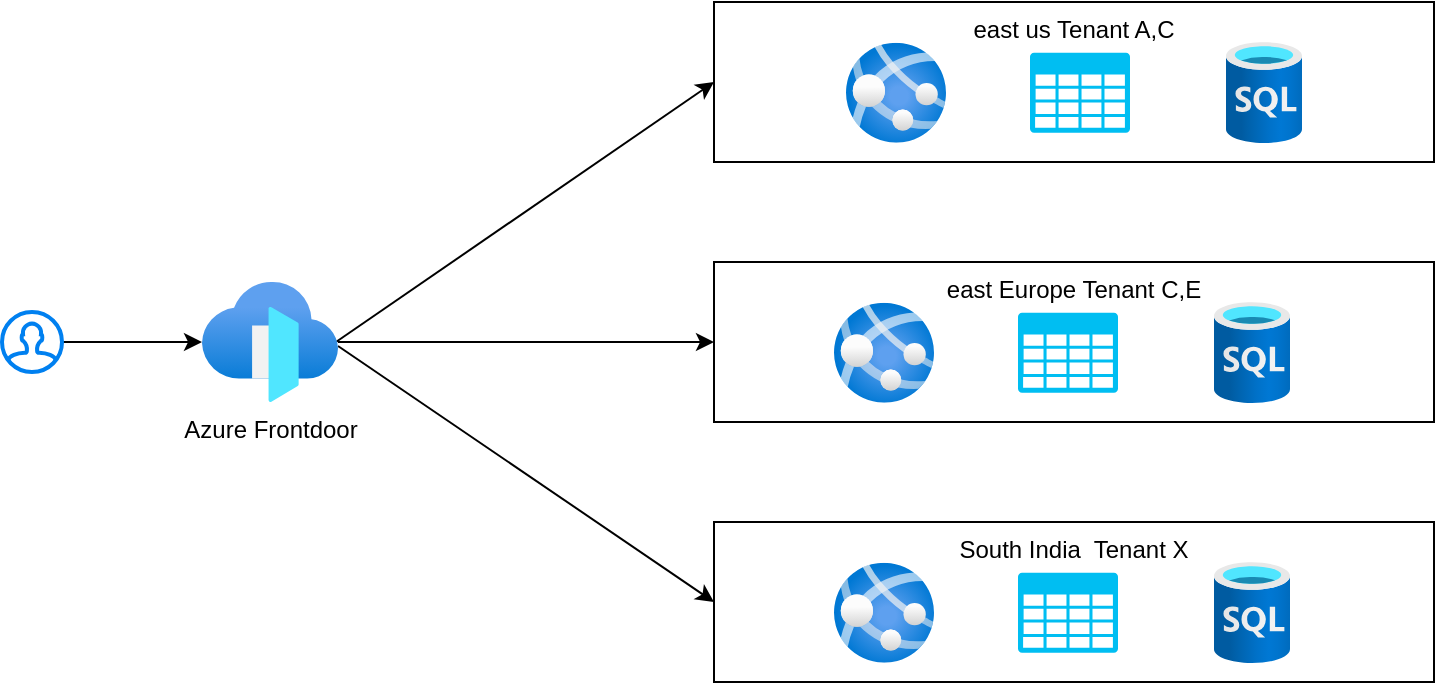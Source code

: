 <mxfile>
    <diagram id="ChQhIHDzIP7z-dxpjszP" name="Page-1">
        <mxGraphModel dx="1212" dy="956" grid="1" gridSize="10" guides="1" tooltips="1" connect="1" arrows="1" fold="1" page="1" pageScale="1" pageWidth="850" pageHeight="1100" math="0" shadow="0">
            <root>
                <mxCell id="0"/>
                <mxCell id="1" parent="0"/>
                <mxCell id="2" value="" style="aspect=fixed;html=1;points=[];align=center;image;fontSize=12;image=img/lib/azure2/app_services/App_Services.svg;flipH=0;" parent="1" vertex="1">
                    <mxGeometry x="432" y="220.34" width="50" height="50" as="geometry"/>
                </mxCell>
                <mxCell id="3" value="" style="verticalLabelPosition=bottom;html=1;verticalAlign=top;align=center;strokeColor=none;fillColor=#00BEF2;shape=mxgraph.azure.storage;pointerEvents=1;flipH=0;" parent="1" vertex="1">
                    <mxGeometry x="524" y="225.34" width="50" height="40" as="geometry"/>
                </mxCell>
                <mxCell id="4" value="" style="aspect=fixed;html=1;points=[];align=center;image;fontSize=12;image=img/lib/azure2/databases/SQL_Database.svg;flipH=0;" parent="1" vertex="1">
                    <mxGeometry x="622" y="220.005" width="38" height="50.67" as="geometry"/>
                </mxCell>
                <mxCell id="18" value="east us Tenant A,C" style="rounded=0;whiteSpace=wrap;html=1;fillColor=none;verticalAlign=top;" parent="1" vertex="1">
                    <mxGeometry x="366" y="200" width="360" height="80" as="geometry"/>
                </mxCell>
                <mxCell id="19" value="east Europe Tenant C,E" style="rounded=0;whiteSpace=wrap;html=1;fillColor=none;verticalAlign=top;" parent="1" vertex="1">
                    <mxGeometry x="366" y="330" width="360" height="80" as="geometry"/>
                </mxCell>
                <mxCell id="20" value="South India&amp;nbsp; Tenant X" style="rounded=0;whiteSpace=wrap;html=1;fillColor=none;verticalAlign=top;" parent="1" vertex="1">
                    <mxGeometry x="366" y="460" width="360" height="80" as="geometry"/>
                </mxCell>
                <mxCell id="21" value="" style="aspect=fixed;html=1;points=[];align=center;image;fontSize=12;image=img/lib/azure2/app_services/App_Services.svg;flipH=0;" parent="1" vertex="1">
                    <mxGeometry x="426" y="480.34" width="50" height="50" as="geometry"/>
                </mxCell>
                <mxCell id="22" value="" style="verticalLabelPosition=bottom;html=1;verticalAlign=top;align=center;strokeColor=none;fillColor=#00BEF2;shape=mxgraph.azure.storage;pointerEvents=1;flipH=0;" parent="1" vertex="1">
                    <mxGeometry x="518" y="485.34" width="50" height="40" as="geometry"/>
                </mxCell>
                <mxCell id="23" value="" style="aspect=fixed;html=1;points=[];align=center;image;fontSize=12;image=img/lib/azure2/databases/SQL_Database.svg;flipH=0;" parent="1" vertex="1">
                    <mxGeometry x="616" y="480.005" width="38" height="50.67" as="geometry"/>
                </mxCell>
                <mxCell id="24" value="" style="aspect=fixed;html=1;points=[];align=center;image;fontSize=12;image=img/lib/azure2/app_services/App_Services.svg;flipH=0;" parent="1" vertex="1">
                    <mxGeometry x="426" y="350.34" width="50" height="50" as="geometry"/>
                </mxCell>
                <mxCell id="25" value="" style="verticalLabelPosition=bottom;html=1;verticalAlign=top;align=center;strokeColor=none;fillColor=#00BEF2;shape=mxgraph.azure.storage;pointerEvents=1;flipH=0;" parent="1" vertex="1">
                    <mxGeometry x="518" y="355.34" width="50" height="40" as="geometry"/>
                </mxCell>
                <mxCell id="26" value="" style="aspect=fixed;html=1;points=[];align=center;image;fontSize=12;image=img/lib/azure2/databases/SQL_Database.svg;flipH=0;" parent="1" vertex="1">
                    <mxGeometry x="616" y="350.005" width="38" height="50.67" as="geometry"/>
                </mxCell>
                <mxCell id="28" style="edgeStyle=none;html=1;entryX=0;entryY=0.5;entryDx=0;entryDy=0;exitX=0.985;exitY=0.5;exitDx=0;exitDy=0;exitPerimeter=0;" edge="1" parent="1" source="27" target="18">
                    <mxGeometry relative="1" as="geometry"/>
                </mxCell>
                <mxCell id="29" style="edgeStyle=none;html=1;entryX=0;entryY=0.5;entryDx=0;entryDy=0;" edge="1" parent="1" source="27" target="19">
                    <mxGeometry relative="1" as="geometry"/>
                </mxCell>
                <mxCell id="30" style="edgeStyle=none;html=1;entryX=0;entryY=0.5;entryDx=0;entryDy=0;exitX=1;exitY=0.533;exitDx=0;exitDy=0;exitPerimeter=0;" edge="1" parent="1" source="27" target="20">
                    <mxGeometry relative="1" as="geometry"/>
                </mxCell>
                <mxCell id="27" value="Azure Frontdoor" style="aspect=fixed;html=1;points=[];align=center;image;fontSize=12;image=img/lib/azure2/networking/Front_Doors.svg;" vertex="1" parent="1">
                    <mxGeometry x="110" y="340" width="68" height="60" as="geometry"/>
                </mxCell>
                <mxCell id="32" value="" style="edgeStyle=none;html=1;" edge="1" parent="1" source="31" target="27">
                    <mxGeometry relative="1" as="geometry"/>
                </mxCell>
                <mxCell id="31" value="" style="html=1;verticalLabelPosition=bottom;align=center;labelBackgroundColor=#ffffff;verticalAlign=top;strokeWidth=2;strokeColor=#0080F0;shadow=0;dashed=0;shape=mxgraph.ios7.icons.user;" vertex="1" parent="1">
                    <mxGeometry x="10" y="355" width="30" height="30" as="geometry"/>
                </mxCell>
            </root>
        </mxGraphModel>
    </diagram>
</mxfile>